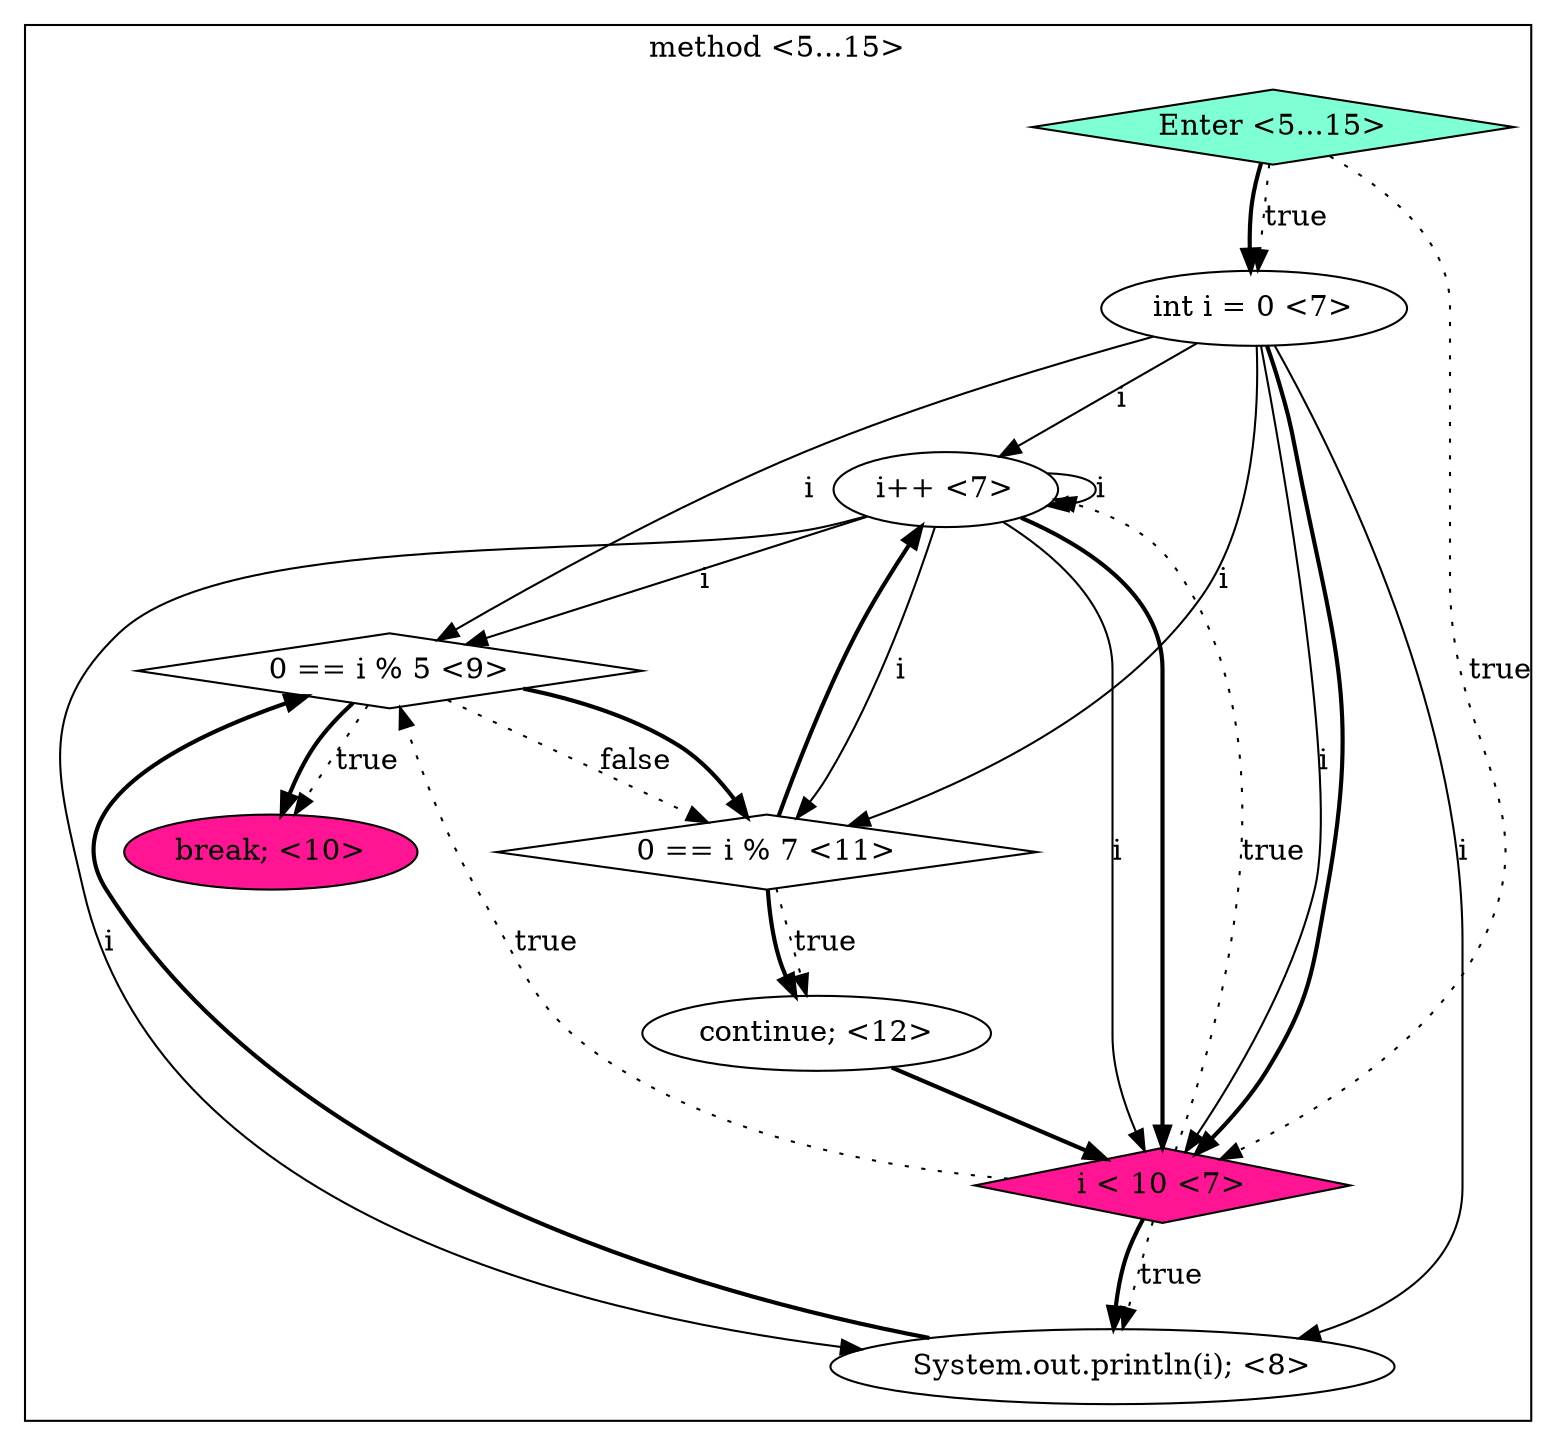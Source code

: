 digraph {
subgraph cluster0 {
label = "method <5...15>";
0.2 [style = filled, label = "i++ <7>", fillcolor = white, shape = ellipse];
0.5 [style = filled, label = "break; <10>", fillcolor = deeppink, shape = ellipse];
0.7 [style = filled, label = "continue; <12>", fillcolor = white, shape = ellipse];
0.4 [style = filled, label = "0 == i % 5 <9>", fillcolor = white, shape = diamond];
0.3 [style = filled, label = "System.out.println(i); <8>", fillcolor = white, shape = ellipse];
0.1 [style = filled, label = "i < 10 <7>", fillcolor = deeppink, shape = diamond];
0.6 [style = filled, label = "0 == i % 7 <11>", fillcolor = white, shape = diamond];
0.0 [style = filled, label = "int i = 0 <7>", fillcolor = white, shape = ellipse];
0.8 [style = filled, label = "Enter <5...15>", fillcolor = aquamarine, shape = diamond];
0.0 -> 0.1 [style = solid, label="i"];
0.0 -> 0.1 [style = bold, label=""];
0.0 -> 0.2 [style = solid, label="i"];
0.0 -> 0.3 [style = solid, label="i"];
0.0 -> 0.4 [style = solid, label="i"];
0.0 -> 0.6 [style = solid, label="i"];
0.1 -> 0.2 [style = dotted, label="true"];
0.1 -> 0.3 [style = dotted, label="true"];
0.1 -> 0.3 [style = bold, label=""];
0.1 -> 0.4 [style = dotted, label="true"];
0.2 -> 0.1 [style = solid, label="i"];
0.2 -> 0.1 [style = bold, label=""];
0.2 -> 0.2 [style = solid, label="i"];
0.2 -> 0.3 [style = solid, label="i"];
0.2 -> 0.4 [style = solid, label="i"];
0.2 -> 0.6 [style = solid, label="i"];
0.3 -> 0.4 [style = bold, label=""];
0.4 -> 0.5 [style = dotted, label="true"];
0.4 -> 0.5 [style = bold, label=""];
0.4 -> 0.6 [style = dotted, label="false"];
0.4 -> 0.6 [style = bold, label=""];
0.6 -> 0.2 [style = bold, label=""];
0.6 -> 0.7 [style = dotted, label="true"];
0.6 -> 0.7 [style = bold, label=""];
0.7 -> 0.1 [style = bold, label=""];
0.8 -> 0.0 [style = dotted, label="true"];
0.8 -> 0.0 [style = bold, label=""];
0.8 -> 0.1 [style = dotted, label="true"];
}
}